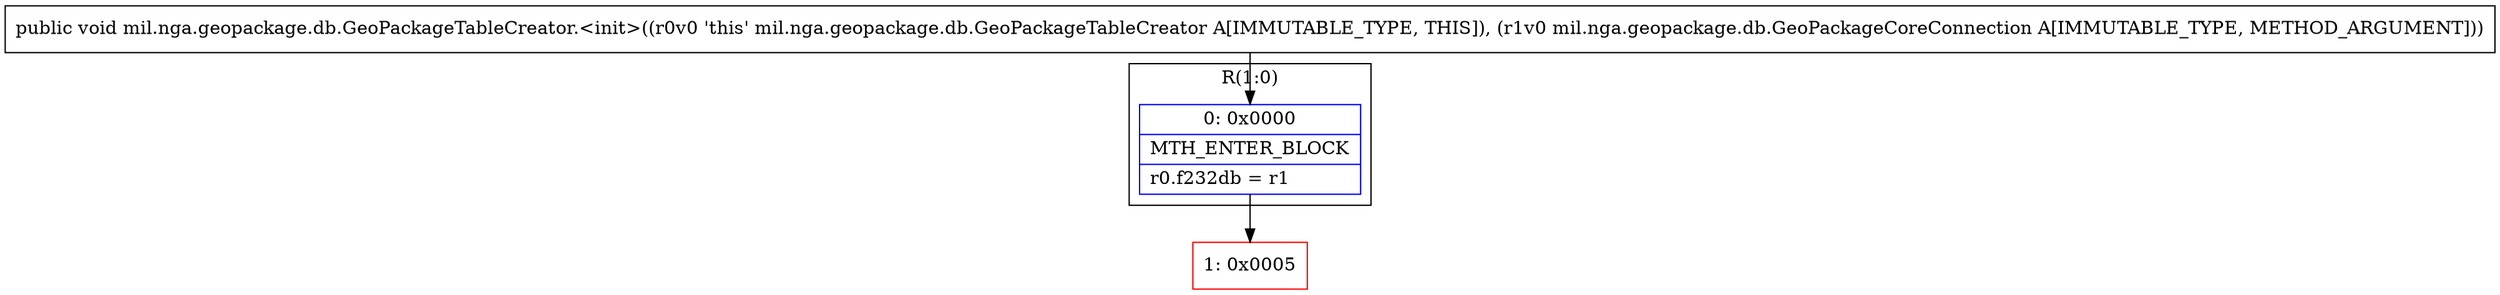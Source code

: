 digraph "CFG formil.nga.geopackage.db.GeoPackageTableCreator.\<init\>(Lmil\/nga\/geopackage\/db\/GeoPackageCoreConnection;)V" {
subgraph cluster_Region_1645004621 {
label = "R(1:0)";
node [shape=record,color=blue];
Node_0 [shape=record,label="{0\:\ 0x0000|MTH_ENTER_BLOCK\l|r0.f232db = r1\l}"];
}
Node_1 [shape=record,color=red,label="{1\:\ 0x0005}"];
MethodNode[shape=record,label="{public void mil.nga.geopackage.db.GeoPackageTableCreator.\<init\>((r0v0 'this' mil.nga.geopackage.db.GeoPackageTableCreator A[IMMUTABLE_TYPE, THIS]), (r1v0 mil.nga.geopackage.db.GeoPackageCoreConnection A[IMMUTABLE_TYPE, METHOD_ARGUMENT])) }"];
MethodNode -> Node_0;
Node_0 -> Node_1;
}

